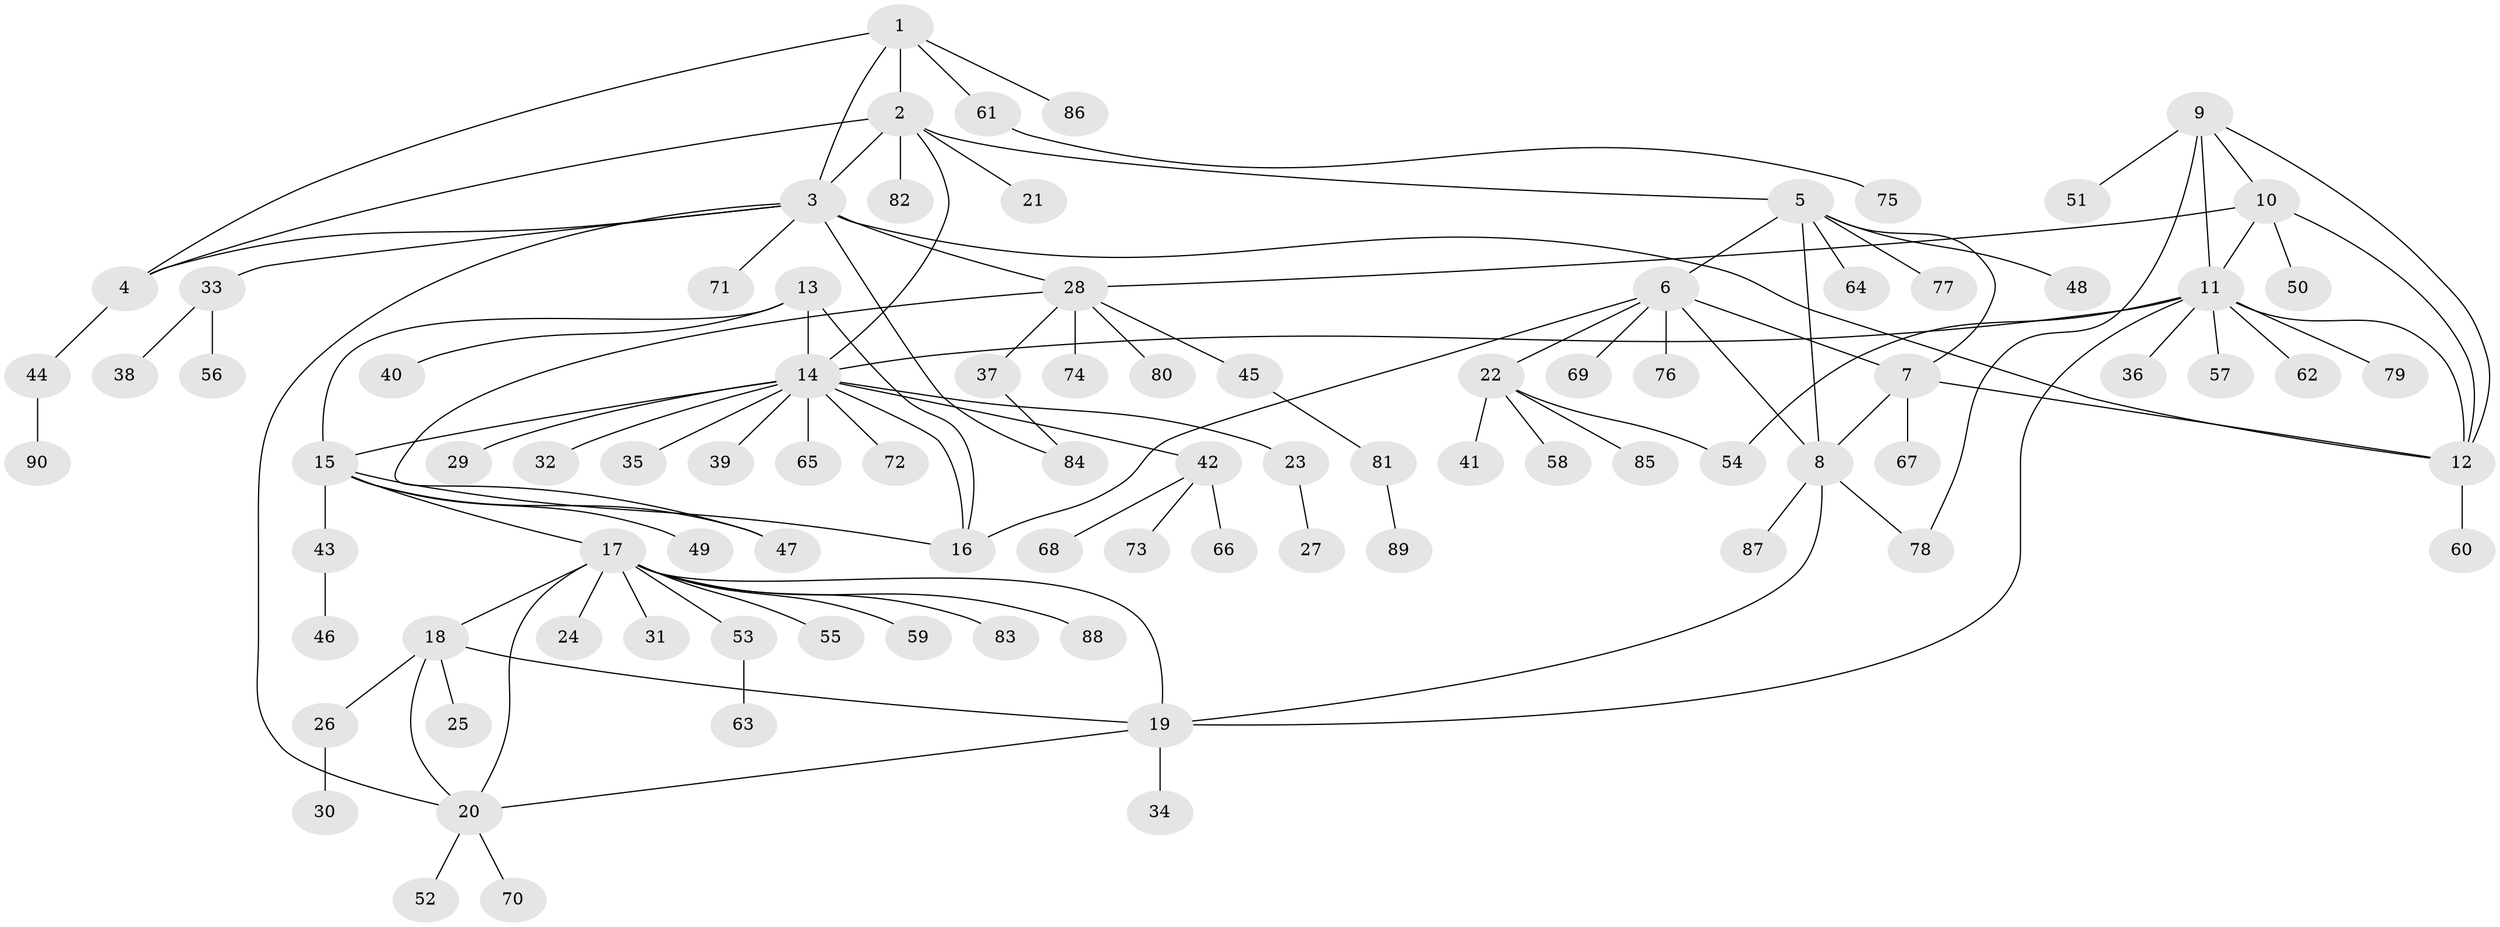 // coarse degree distribution, {10: 0.015873015873015872, 4: 0.015873015873015872, 9: 0.015873015873015872, 6: 0.031746031746031744, 5: 0.031746031746031744, 11: 0.015873015873015872, 15: 0.015873015873015872, 3: 0.015873015873015872, 12: 0.015873015873015872, 1: 0.7301587301587301, 2: 0.09523809523809523}
// Generated by graph-tools (version 1.1) at 2025/58/03/04/25 21:58:22]
// undirected, 90 vertices, 115 edges
graph export_dot {
graph [start="1"]
  node [color=gray90,style=filled];
  1;
  2;
  3;
  4;
  5;
  6;
  7;
  8;
  9;
  10;
  11;
  12;
  13;
  14;
  15;
  16;
  17;
  18;
  19;
  20;
  21;
  22;
  23;
  24;
  25;
  26;
  27;
  28;
  29;
  30;
  31;
  32;
  33;
  34;
  35;
  36;
  37;
  38;
  39;
  40;
  41;
  42;
  43;
  44;
  45;
  46;
  47;
  48;
  49;
  50;
  51;
  52;
  53;
  54;
  55;
  56;
  57;
  58;
  59;
  60;
  61;
  62;
  63;
  64;
  65;
  66;
  67;
  68;
  69;
  70;
  71;
  72;
  73;
  74;
  75;
  76;
  77;
  78;
  79;
  80;
  81;
  82;
  83;
  84;
  85;
  86;
  87;
  88;
  89;
  90;
  1 -- 2;
  1 -- 3;
  1 -- 4;
  1 -- 61;
  1 -- 86;
  2 -- 3;
  2 -- 4;
  2 -- 5;
  2 -- 14;
  2 -- 21;
  2 -- 82;
  3 -- 4;
  3 -- 12;
  3 -- 20;
  3 -- 28;
  3 -- 33;
  3 -- 71;
  3 -- 84;
  4 -- 44;
  5 -- 6;
  5 -- 7;
  5 -- 8;
  5 -- 48;
  5 -- 64;
  5 -- 77;
  6 -- 7;
  6 -- 8;
  6 -- 16;
  6 -- 22;
  6 -- 69;
  6 -- 76;
  7 -- 8;
  7 -- 12;
  7 -- 67;
  8 -- 19;
  8 -- 78;
  8 -- 87;
  9 -- 10;
  9 -- 11;
  9 -- 12;
  9 -- 51;
  9 -- 78;
  10 -- 11;
  10 -- 12;
  10 -- 28;
  10 -- 50;
  11 -- 12;
  11 -- 14;
  11 -- 19;
  11 -- 36;
  11 -- 54;
  11 -- 57;
  11 -- 62;
  11 -- 79;
  12 -- 60;
  13 -- 14;
  13 -- 15;
  13 -- 16;
  13 -- 40;
  14 -- 15;
  14 -- 16;
  14 -- 23;
  14 -- 29;
  14 -- 32;
  14 -- 35;
  14 -- 39;
  14 -- 42;
  14 -- 65;
  14 -- 72;
  15 -- 16;
  15 -- 17;
  15 -- 43;
  15 -- 47;
  15 -- 49;
  17 -- 18;
  17 -- 19;
  17 -- 20;
  17 -- 24;
  17 -- 31;
  17 -- 53;
  17 -- 55;
  17 -- 59;
  17 -- 83;
  17 -- 88;
  18 -- 19;
  18 -- 20;
  18 -- 25;
  18 -- 26;
  19 -- 20;
  19 -- 34;
  20 -- 52;
  20 -- 70;
  22 -- 41;
  22 -- 54;
  22 -- 58;
  22 -- 85;
  23 -- 27;
  26 -- 30;
  28 -- 37;
  28 -- 45;
  28 -- 47;
  28 -- 74;
  28 -- 80;
  33 -- 38;
  33 -- 56;
  37 -- 84;
  42 -- 66;
  42 -- 68;
  42 -- 73;
  43 -- 46;
  44 -- 90;
  45 -- 81;
  53 -- 63;
  61 -- 75;
  81 -- 89;
}
